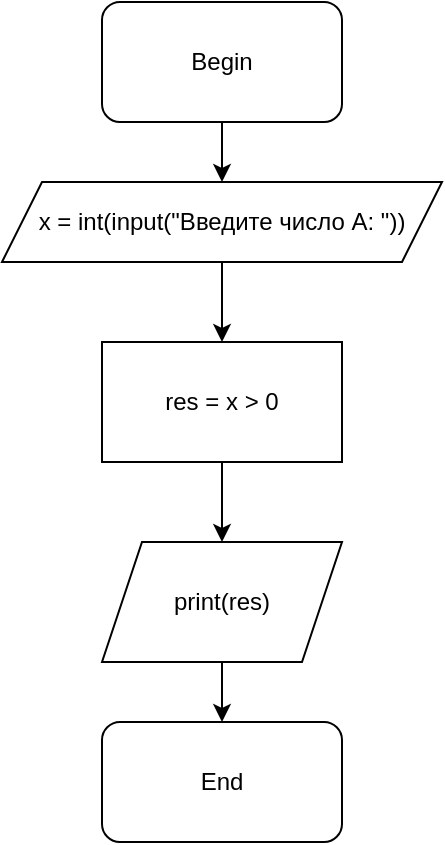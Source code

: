 <mxfile version="13.8.3" type="device"><diagram id="LcGpoJLm0Mp1trBP8SGK" name="Page-1"><mxGraphModel dx="1422" dy="772" grid="1" gridSize="10" guides="1" tooltips="1" connect="1" arrows="1" fold="1" page="1" pageScale="1" pageWidth="827" pageHeight="1169" math="0" shadow="0"><root><mxCell id="0"/><mxCell id="1" parent="0"/><mxCell id="7tf-o3xkvkmCji-wACGb-1" value="Begin" style="rounded=1;whiteSpace=wrap;html=1;" parent="1" vertex="1"><mxGeometry x="380" y="30" width="120" height="60" as="geometry"/></mxCell><mxCell id="7tf-o3xkvkmCji-wACGb-2" value="" style="endArrow=classic;html=1;exitX=0.5;exitY=1;exitDx=0;exitDy=0;" parent="1" source="7tf-o3xkvkmCji-wACGb-1" edge="1"><mxGeometry width="50" height="50" relative="1" as="geometry"><mxPoint x="390" y="420" as="sourcePoint"/><mxPoint x="440" y="120" as="targetPoint"/></mxGeometry></mxCell><mxCell id="7tf-o3xkvkmCji-wACGb-3" value="x = int(input(&quot;Введите число A: &quot;))" style="shape=parallelogram;perimeter=parallelogramPerimeter;whiteSpace=wrap;html=1;fixedSize=1;" parent="1" vertex="1"><mxGeometry x="330" y="120" width="220" height="40" as="geometry"/></mxCell><mxCell id="7tf-o3xkvkmCji-wACGb-4" value="" style="endArrow=classic;html=1;exitX=0.5;exitY=1;exitDx=0;exitDy=0;" parent="1" source="7tf-o3xkvkmCji-wACGb-3" edge="1"><mxGeometry width="50" height="50" relative="1" as="geometry"><mxPoint x="390" y="410" as="sourcePoint"/><mxPoint x="440" y="200" as="targetPoint"/></mxGeometry></mxCell><mxCell id="7tf-o3xkvkmCji-wACGb-5" value="res = x &amp;gt; 0" style="rounded=0;whiteSpace=wrap;html=1;" parent="1" vertex="1"><mxGeometry x="380" y="200" width="120" height="60" as="geometry"/></mxCell><mxCell id="7tf-o3xkvkmCji-wACGb-7" value="" style="endArrow=classic;html=1;exitX=0.5;exitY=1;exitDx=0;exitDy=0;" parent="1" source="7tf-o3xkvkmCji-wACGb-5" edge="1"><mxGeometry width="50" height="50" relative="1" as="geometry"><mxPoint x="390" y="410" as="sourcePoint"/><mxPoint x="440" y="300" as="targetPoint"/></mxGeometry></mxCell><mxCell id="5AzpVK8EdsMxtgI75hfI-2" value="" style="edgeStyle=orthogonalEdgeStyle;rounded=0;orthogonalLoop=1;jettySize=auto;html=1;" edge="1" parent="1" source="7tf-o3xkvkmCji-wACGb-8" target="5AzpVK8EdsMxtgI75hfI-1"><mxGeometry relative="1" as="geometry"/></mxCell><mxCell id="7tf-o3xkvkmCji-wACGb-8" value="print(res)" style="shape=parallelogram;perimeter=parallelogramPerimeter;whiteSpace=wrap;html=1;fixedSize=1;" parent="1" vertex="1"><mxGeometry x="380" y="300" width="120" height="60" as="geometry"/></mxCell><mxCell id="5AzpVK8EdsMxtgI75hfI-1" value="End" style="rounded=1;whiteSpace=wrap;html=1;" vertex="1" parent="1"><mxGeometry x="380" y="390" width="120" height="60" as="geometry"/></mxCell></root></mxGraphModel></diagram></mxfile>